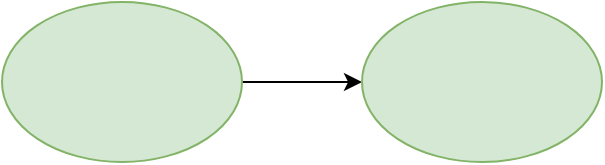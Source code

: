 <mxfile version="24.5.4" type="github">
  <diagram name="Página-1" id="8SId0abtVIQ0vbXEzV0y">
    <mxGraphModel dx="794" dy="386" grid="1" gridSize="10" guides="1" tooltips="1" connect="1" arrows="1" fold="1" page="1" pageScale="1" pageWidth="827" pageHeight="1169" math="0" shadow="0">
      <root>
        <mxCell id="0" />
        <mxCell id="1" parent="0" />
        <mxCell id="Tit78uWnbgsEBK8rq4je-3" style="edgeStyle=orthogonalEdgeStyle;rounded=0;orthogonalLoop=1;jettySize=auto;html=1;entryX=0;entryY=0.5;entryDx=0;entryDy=0;" edge="1" parent="1" source="Tit78uWnbgsEBK8rq4je-1" target="Tit78uWnbgsEBK8rq4je-2">
          <mxGeometry relative="1" as="geometry" />
        </mxCell>
        <mxCell id="Tit78uWnbgsEBK8rq4je-1" value="" style="ellipse;whiteSpace=wrap;html=1;fillColor=#d5e8d4;strokeColor=#82b366;" vertex="1" parent="1">
          <mxGeometry x="140" y="110" width="120" height="80" as="geometry" />
        </mxCell>
        <mxCell id="Tit78uWnbgsEBK8rq4je-2" value="" style="ellipse;whiteSpace=wrap;html=1;fillColor=#d5e8d4;strokeColor=#82b366;" vertex="1" parent="1">
          <mxGeometry x="320" y="110" width="120" height="80" as="geometry" />
        </mxCell>
      </root>
    </mxGraphModel>
  </diagram>
</mxfile>
